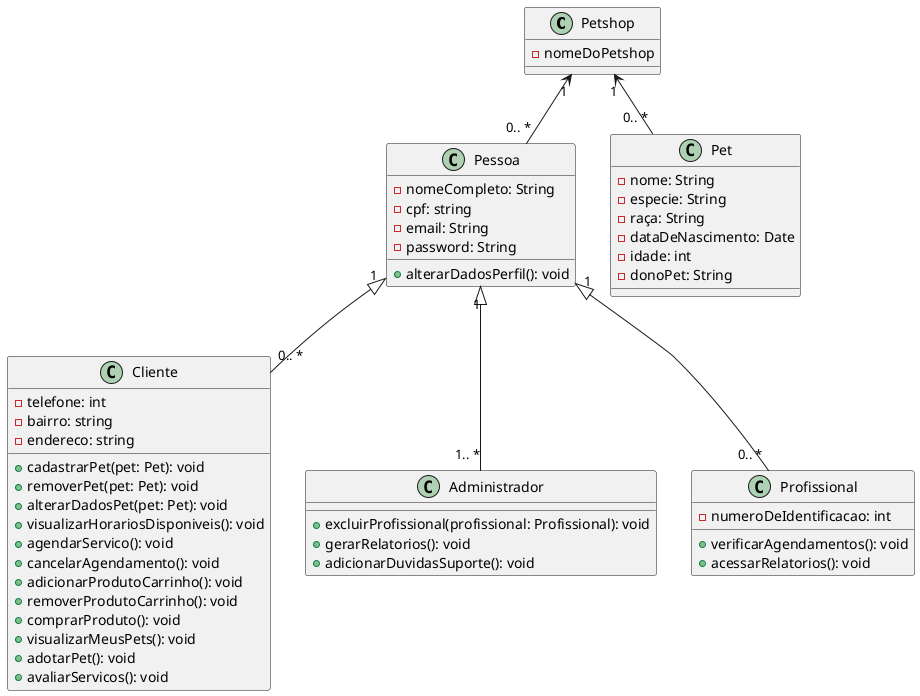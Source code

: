 @startuml
class Petshop {
    -nomeDoPetshop
}

class Pessoa {
    -nomeCompleto: String
    -cpf: string
    -email: String
    -password: String

    +alterarDadosPerfil(): void
}

class Cliente {
    -telefone: int
    -bairro: string
    -endereco: string
    
    +cadastrarPet(pet: Pet): void
    +removerPet(pet: Pet): void
    +alterarDadosPet(pet: Pet): void
    +visualizarHorariosDisponiveis(): void
    +agendarServico(): void
    +cancelarAgendamento(): void
    +adicionarProdutoCarrinho(): void
    +removerProdutoCarrinho(): void
    +comprarProduto(): void
    +visualizarMeusPets(): void
    +adotarPet(): void
    +avaliarServicos(): void
}

class Administrador {
    +excluirProfissional(profissional: Profissional): void
    +gerarRelatorios(): void
    +adicionarDuvidasSuporte(): void
}

class Profissional {
    -numeroDeIdentificacao: int

    +verificarAgendamentos(): void
    +acessarRelatorios(): void
}

class Pet {
    -nome: String
    -especie: String
    -raça: String
    -dataDeNascimento: Date
    -idade: int
    -donoPet: String
}

Pessoa "1" <|-- "0.. *" Cliente 
Pessoa "1" <|-- "1.. *" Administrador
Pessoa "1" <|-- "0.. *" Profissional
Petshop "1" <-- "0.. *" Pessoa
Petshop "1" <-- "0.. *" Pet

@enduml